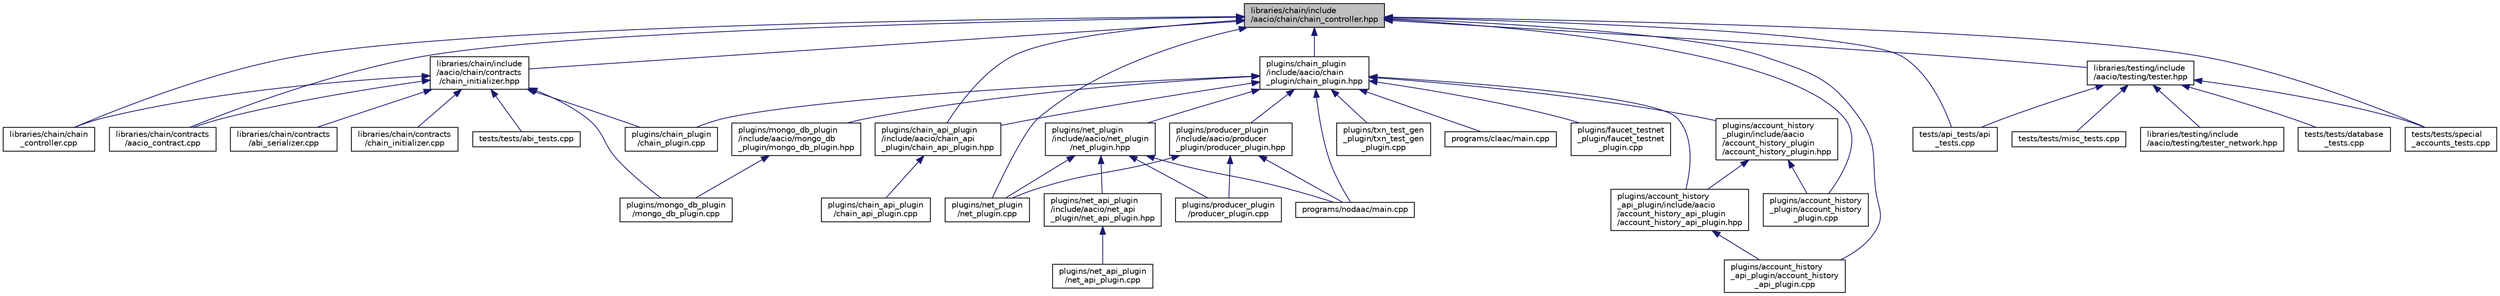 digraph "libraries/chain/include/aacio/chain/chain_controller.hpp"
{
  edge [fontname="Helvetica",fontsize="10",labelfontname="Helvetica",labelfontsize="10"];
  node [fontname="Helvetica",fontsize="10",shape=record];
  Node180 [label="libraries/chain/include\l/aacio/chain/chain_controller.hpp",height=0.2,width=0.4,color="black", fillcolor="grey75", style="filled", fontcolor="black"];
  Node180 -> Node181 [dir="back",color="midnightblue",fontsize="10",style="solid"];
  Node181 [label="libraries/chain/chain\l_controller.cpp",height=0.2,width=0.4,color="black", fillcolor="white", style="filled",URL="$chain__controller_8cpp.html"];
  Node180 -> Node182 [dir="back",color="midnightblue",fontsize="10",style="solid"];
  Node182 [label="libraries/chain/contracts\l/aacio_contract.cpp",height=0.2,width=0.4,color="black", fillcolor="white", style="filled",URL="$aacio__contract_8cpp.html"];
  Node180 -> Node183 [dir="back",color="midnightblue",fontsize="10",style="solid"];
  Node183 [label="libraries/chain/include\l/aacio/chain/contracts\l/chain_initializer.hpp",height=0.2,width=0.4,color="black", fillcolor="white", style="filled",URL="$chain__initializer_8hpp.html"];
  Node183 -> Node181 [dir="back",color="midnightblue",fontsize="10",style="solid"];
  Node183 -> Node182 [dir="back",color="midnightblue",fontsize="10",style="solid"];
  Node183 -> Node184 [dir="back",color="midnightblue",fontsize="10",style="solid"];
  Node184 [label="libraries/chain/contracts\l/abi_serializer.cpp",height=0.2,width=0.4,color="black", fillcolor="white", style="filled",URL="$abi__serializer_8cpp.html"];
  Node183 -> Node185 [dir="back",color="midnightblue",fontsize="10",style="solid"];
  Node185 [label="libraries/chain/contracts\l/chain_initializer.cpp",height=0.2,width=0.4,color="black", fillcolor="white", style="filled",URL="$chain__initializer_8cpp.html"];
  Node183 -> Node186 [dir="back",color="midnightblue",fontsize="10",style="solid"];
  Node186 [label="plugins/chain_plugin\l/chain_plugin.cpp",height=0.2,width=0.4,color="black", fillcolor="white", style="filled",URL="$chain__plugin_8cpp.html"];
  Node183 -> Node187 [dir="back",color="midnightblue",fontsize="10",style="solid"];
  Node187 [label="plugins/mongo_db_plugin\l/mongo_db_plugin.cpp",height=0.2,width=0.4,color="black", fillcolor="white", style="filled",URL="$mongo__db__plugin_8cpp.html"];
  Node183 -> Node188 [dir="back",color="midnightblue",fontsize="10",style="solid"];
  Node188 [label="tests/tests/abi_tests.cpp",height=0.2,width=0.4,color="black", fillcolor="white", style="filled",URL="$abi__tests_8cpp.html"];
  Node180 -> Node189 [dir="back",color="midnightblue",fontsize="10",style="solid"];
  Node189 [label="libraries/testing/include\l/aacio/testing/tester.hpp",height=0.2,width=0.4,color="black", fillcolor="white", style="filled",URL="$tester_8hpp_source.html"];
  Node189 -> Node190 [dir="back",color="midnightblue",fontsize="10",style="solid"];
  Node190 [label="libraries/testing/include\l/aacio/testing/tester_network.hpp",height=0.2,width=0.4,color="black", fillcolor="white", style="filled",URL="$tester__network_8hpp_source.html"];
  Node189 -> Node191 [dir="back",color="midnightblue",fontsize="10",style="solid"];
  Node191 [label="tests/api_tests/api\l_tests.cpp",height=0.2,width=0.4,color="black", fillcolor="white", style="filled",URL="$api__tests_8cpp.html"];
  Node189 -> Node192 [dir="back",color="midnightblue",fontsize="10",style="solid"];
  Node192 [label="tests/tests/database\l_tests.cpp",height=0.2,width=0.4,color="black", fillcolor="white", style="filled",URL="$database__tests_8cpp.html"];
  Node189 -> Node193 [dir="back",color="midnightblue",fontsize="10",style="solid"];
  Node193 [label="tests/tests/misc_tests.cpp",height=0.2,width=0.4,color="black", fillcolor="white", style="filled",URL="$misc__tests_8cpp.html"];
  Node189 -> Node194 [dir="back",color="midnightblue",fontsize="10",style="solid"];
  Node194 [label="tests/tests/special\l_accounts_tests.cpp",height=0.2,width=0.4,color="black", fillcolor="white", style="filled",URL="$special__accounts__tests_8cpp.html"];
  Node180 -> Node195 [dir="back",color="midnightblue",fontsize="10",style="solid"];
  Node195 [label="plugins/account_history\l_api_plugin/account_history\l_api_plugin.cpp",height=0.2,width=0.4,color="black", fillcolor="white", style="filled",URL="$account__history__api__plugin_8cpp.html"];
  Node180 -> Node196 [dir="back",color="midnightblue",fontsize="10",style="solid"];
  Node196 [label="plugins/account_history\l_plugin/account_history\l_plugin.cpp",height=0.2,width=0.4,color="black", fillcolor="white", style="filled",URL="$account__history__plugin_8cpp.html"];
  Node180 -> Node197 [dir="back",color="midnightblue",fontsize="10",style="solid"];
  Node197 [label="plugins/chain_api_plugin\l/include/aacio/chain_api\l_plugin/chain_api_plugin.hpp",height=0.2,width=0.4,color="black", fillcolor="white", style="filled",URL="$chain__api__plugin_8hpp.html"];
  Node197 -> Node198 [dir="back",color="midnightblue",fontsize="10",style="solid"];
  Node198 [label="plugins/chain_api_plugin\l/chain_api_plugin.cpp",height=0.2,width=0.4,color="black", fillcolor="white", style="filled",URL="$chain__api__plugin_8cpp.html"];
  Node180 -> Node199 [dir="back",color="midnightblue",fontsize="10",style="solid"];
  Node199 [label="plugins/chain_plugin\l/include/aacio/chain\l_plugin/chain_plugin.hpp",height=0.2,width=0.4,color="black", fillcolor="white", style="filled",URL="$chain__plugin_8hpp.html"];
  Node199 -> Node200 [dir="back",color="midnightblue",fontsize="10",style="solid"];
  Node200 [label="plugins/account_history\l_api_plugin/include/aacio\l/account_history_api_plugin\l/account_history_api_plugin.hpp",height=0.2,width=0.4,color="black", fillcolor="white", style="filled",URL="$account__history__api__plugin_8hpp.html"];
  Node200 -> Node195 [dir="back",color="midnightblue",fontsize="10",style="solid"];
  Node199 -> Node201 [dir="back",color="midnightblue",fontsize="10",style="solid"];
  Node201 [label="plugins/account_history\l_plugin/include/aacio\l/account_history_plugin\l/account_history_plugin.hpp",height=0.2,width=0.4,color="black", fillcolor="white", style="filled",URL="$account__history__plugin_8hpp.html"];
  Node201 -> Node200 [dir="back",color="midnightblue",fontsize="10",style="solid"];
  Node201 -> Node196 [dir="back",color="midnightblue",fontsize="10",style="solid"];
  Node199 -> Node197 [dir="back",color="midnightblue",fontsize="10",style="solid"];
  Node199 -> Node186 [dir="back",color="midnightblue",fontsize="10",style="solid"];
  Node199 -> Node202 [dir="back",color="midnightblue",fontsize="10",style="solid"];
  Node202 [label="plugins/faucet_testnet\l_plugin/faucet_testnet\l_plugin.cpp",height=0.2,width=0.4,color="black", fillcolor="white", style="filled",URL="$faucet__testnet__plugin_8cpp.html"];
  Node199 -> Node203 [dir="back",color="midnightblue",fontsize="10",style="solid"];
  Node203 [label="plugins/mongo_db_plugin\l/include/aacio/mongo_db\l_plugin/mongo_db_plugin.hpp",height=0.2,width=0.4,color="black", fillcolor="white", style="filled",URL="$mongo__db__plugin_8hpp.html"];
  Node203 -> Node187 [dir="back",color="midnightblue",fontsize="10",style="solid"];
  Node199 -> Node204 [dir="back",color="midnightblue",fontsize="10",style="solid"];
  Node204 [label="plugins/net_plugin\l/include/aacio/net_plugin\l/net_plugin.hpp",height=0.2,width=0.4,color="black", fillcolor="white", style="filled",URL="$net__plugin_8hpp.html"];
  Node204 -> Node205 [dir="back",color="midnightblue",fontsize="10",style="solid"];
  Node205 [label="plugins/net_api_plugin\l/include/aacio/net_api\l_plugin/net_api_plugin.hpp",height=0.2,width=0.4,color="black", fillcolor="white", style="filled",URL="$net__api__plugin_8hpp.html"];
  Node205 -> Node206 [dir="back",color="midnightblue",fontsize="10",style="solid"];
  Node206 [label="plugins/net_api_plugin\l/net_api_plugin.cpp",height=0.2,width=0.4,color="black", fillcolor="white", style="filled",URL="$net__api__plugin_8cpp.html"];
  Node204 -> Node207 [dir="back",color="midnightblue",fontsize="10",style="solid"];
  Node207 [label="plugins/net_plugin\l/net_plugin.cpp",height=0.2,width=0.4,color="black", fillcolor="white", style="filled",URL="$net__plugin_8cpp.html"];
  Node204 -> Node208 [dir="back",color="midnightblue",fontsize="10",style="solid"];
  Node208 [label="plugins/producer_plugin\l/producer_plugin.cpp",height=0.2,width=0.4,color="black", fillcolor="white", style="filled",URL="$producer__plugin_8cpp.html"];
  Node204 -> Node209 [dir="back",color="midnightblue",fontsize="10",style="solid"];
  Node209 [label="programs/nodaac/main.cpp",height=0.2,width=0.4,color="black", fillcolor="white", style="filled",URL="$programs_2nodaac_2main_8cpp.html"];
  Node199 -> Node210 [dir="back",color="midnightblue",fontsize="10",style="solid"];
  Node210 [label="plugins/producer_plugin\l/include/aacio/producer\l_plugin/producer_plugin.hpp",height=0.2,width=0.4,color="black", fillcolor="white", style="filled",URL="$producer__plugin_8hpp.html"];
  Node210 -> Node207 [dir="back",color="midnightblue",fontsize="10",style="solid"];
  Node210 -> Node208 [dir="back",color="midnightblue",fontsize="10",style="solid"];
  Node210 -> Node209 [dir="back",color="midnightblue",fontsize="10",style="solid"];
  Node199 -> Node211 [dir="back",color="midnightblue",fontsize="10",style="solid"];
  Node211 [label="plugins/txn_test_gen\l_plugin/txn_test_gen\l_plugin.cpp",height=0.2,width=0.4,color="black", fillcolor="white", style="filled",URL="$txn__test__gen__plugin_8cpp.html"];
  Node199 -> Node212 [dir="back",color="midnightblue",fontsize="10",style="solid"];
  Node212 [label="programs/claac/main.cpp",height=0.2,width=0.4,color="black", fillcolor="white", style="filled",URL="$programs_2claac_2main_8cpp.html"];
  Node199 -> Node209 [dir="back",color="midnightblue",fontsize="10",style="solid"];
  Node180 -> Node207 [dir="back",color="midnightblue",fontsize="10",style="solid"];
  Node180 -> Node191 [dir="back",color="midnightblue",fontsize="10",style="solid"];
  Node180 -> Node194 [dir="back",color="midnightblue",fontsize="10",style="solid"];
}
